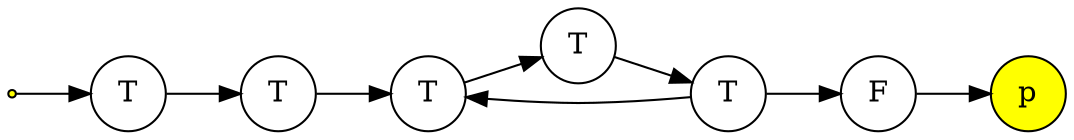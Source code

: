 digraph finite_state_machine {
    rankdir=LR;
    size="8,5"


    node [shape = circle, label="T"] A;
    node [shape = circle, label="T"] B;
    node [shape = circle, label="T"] C;
	node [shape = circle, label="T"] D;
	node [shape = circle, label="T"] E;
	node [shape = circle, label="F"] F;
	node [shape = circle, label="p", fillcolor="yellow", style="filled"] G;

    node [shape = point];
	qi;	
	
    qi -> A;
	
	A	->	B;
	B	->	C;
	C	->	D;
	
	D	->	E;
	E	->	C;
	
	E	->	F;
	F	->	G;
}